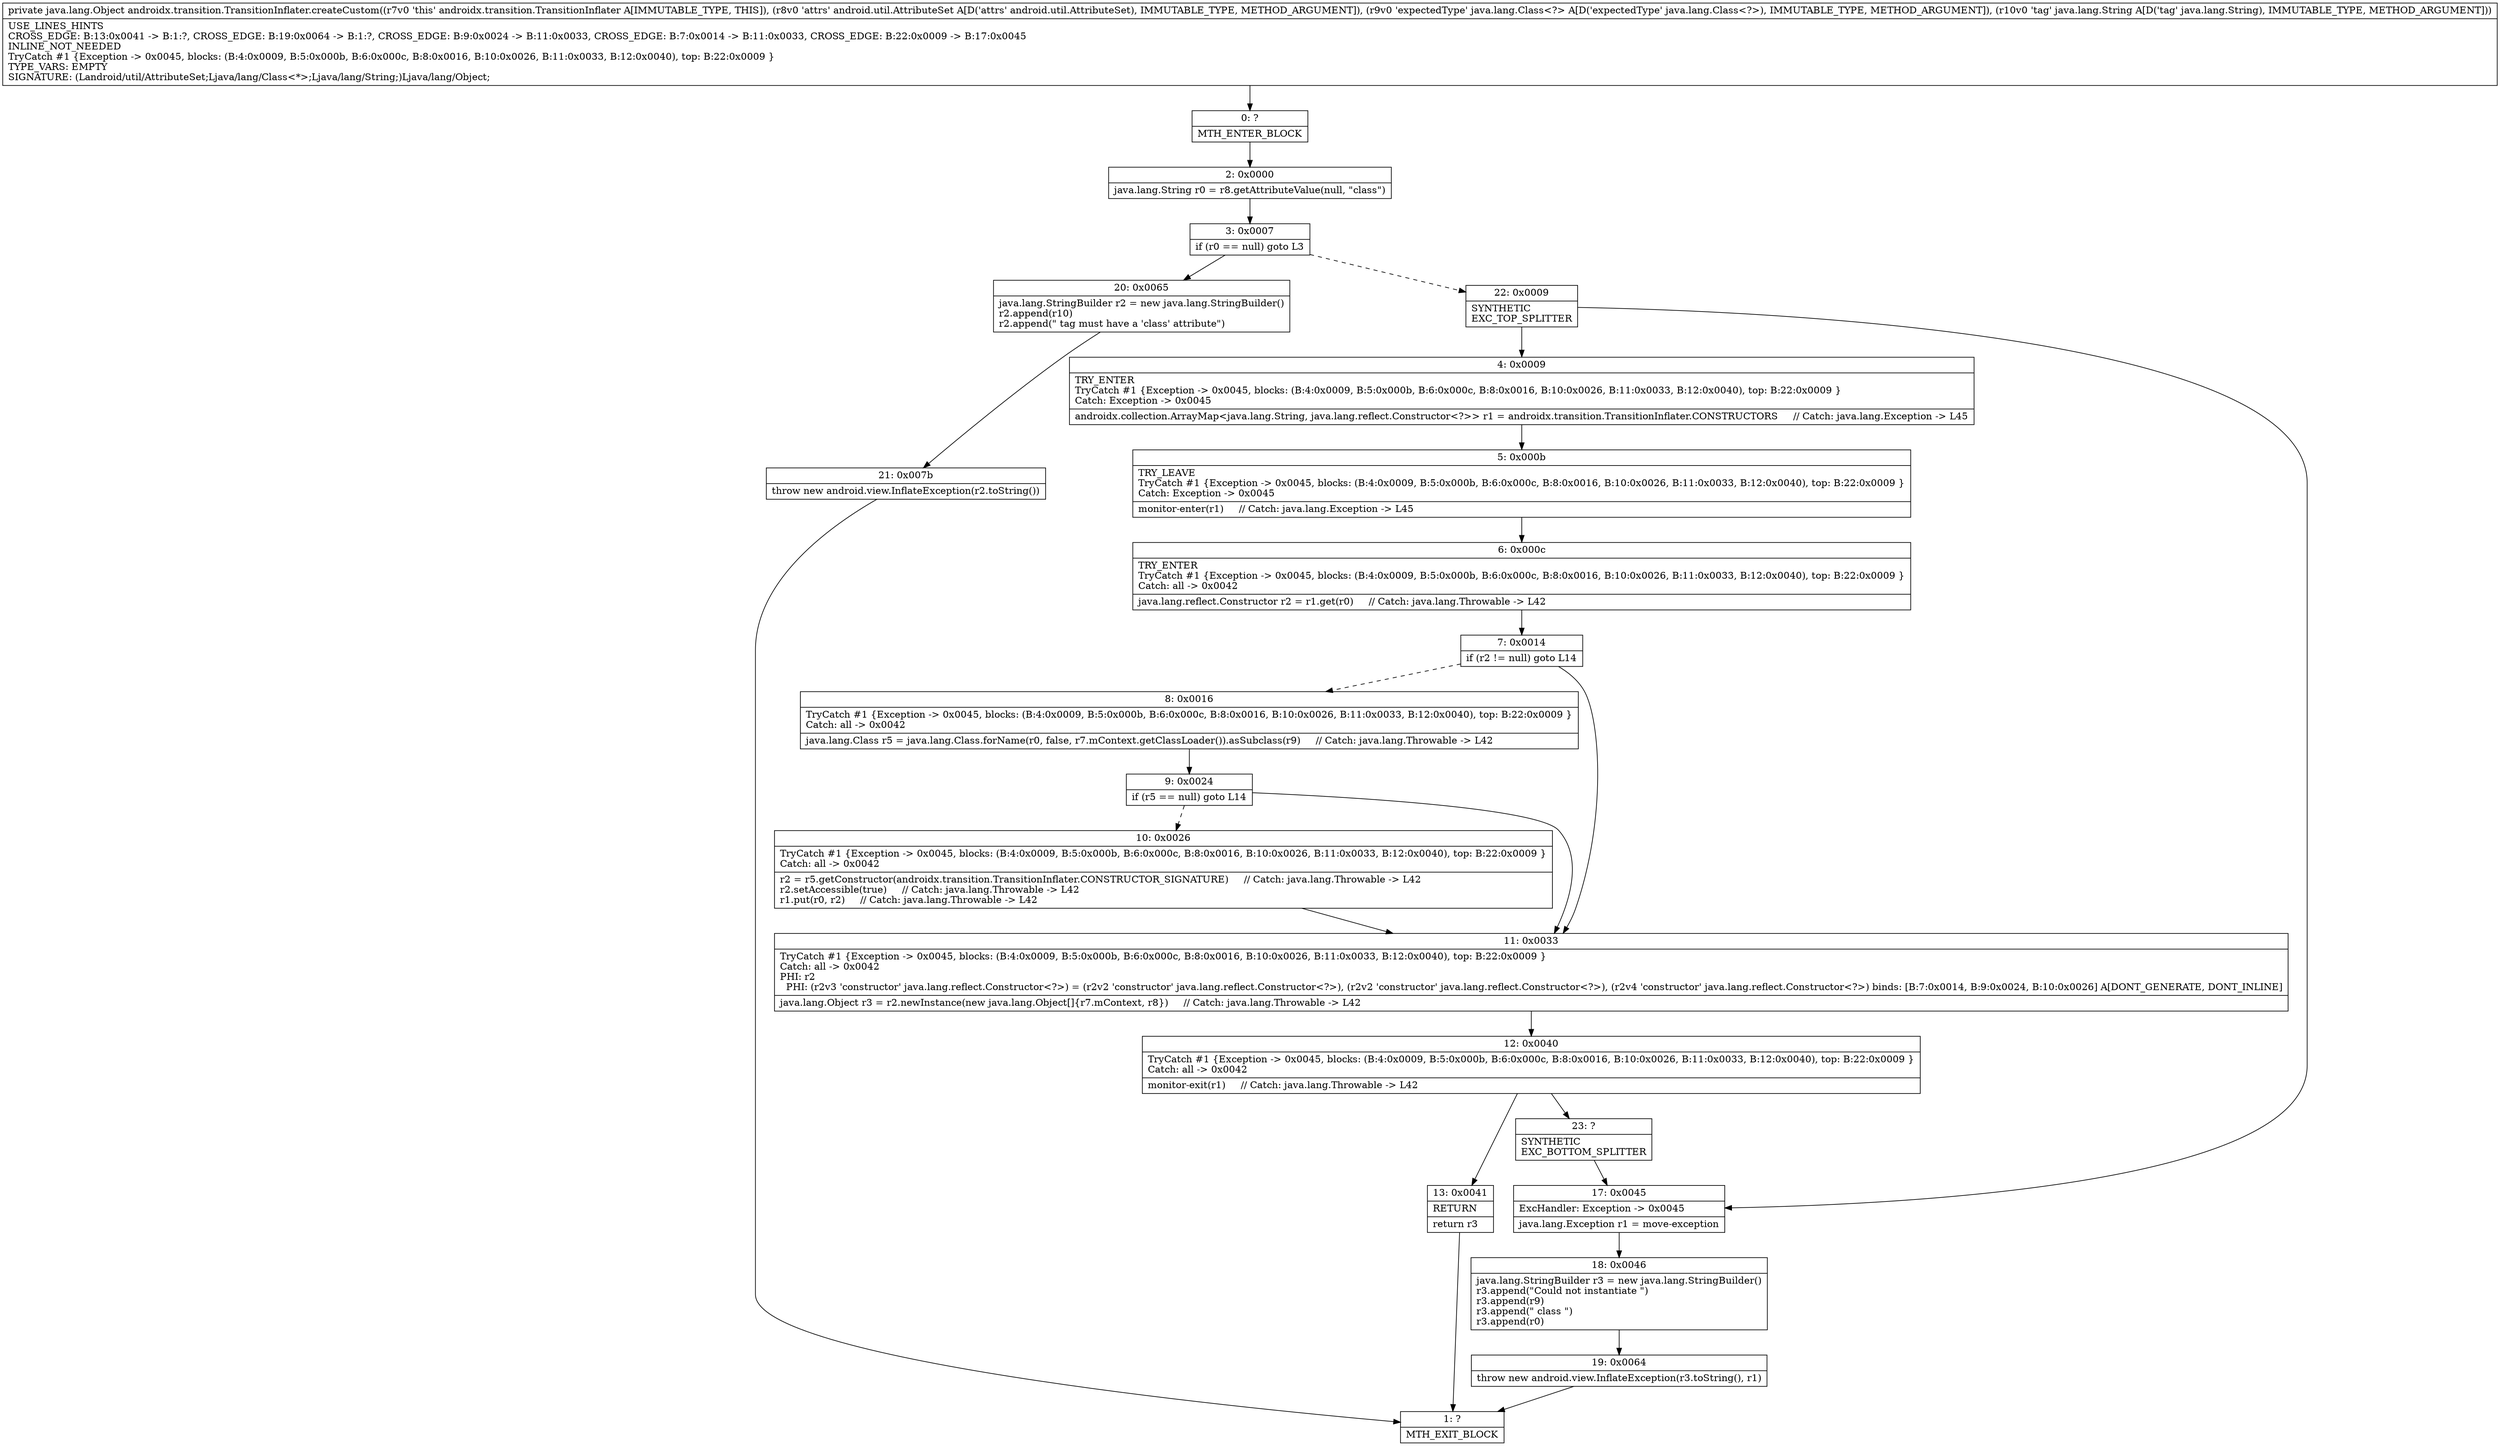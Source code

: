 digraph "CFG forandroidx.transition.TransitionInflater.createCustom(Landroid\/util\/AttributeSet;Ljava\/lang\/Class;Ljava\/lang\/String;)Ljava\/lang\/Object;" {
Node_0 [shape=record,label="{0\:\ ?|MTH_ENTER_BLOCK\l}"];
Node_2 [shape=record,label="{2\:\ 0x0000|java.lang.String r0 = r8.getAttributeValue(null, \"class\")\l}"];
Node_3 [shape=record,label="{3\:\ 0x0007|if (r0 == null) goto L3\l}"];
Node_20 [shape=record,label="{20\:\ 0x0065|java.lang.StringBuilder r2 = new java.lang.StringBuilder()\lr2.append(r10)\lr2.append(\" tag must have a 'class' attribute\")\l}"];
Node_21 [shape=record,label="{21\:\ 0x007b|throw new android.view.InflateException(r2.toString())\l}"];
Node_1 [shape=record,label="{1\:\ ?|MTH_EXIT_BLOCK\l}"];
Node_22 [shape=record,label="{22\:\ 0x0009|SYNTHETIC\lEXC_TOP_SPLITTER\l}"];
Node_4 [shape=record,label="{4\:\ 0x0009|TRY_ENTER\lTryCatch #1 \{Exception \-\> 0x0045, blocks: (B:4:0x0009, B:5:0x000b, B:6:0x000c, B:8:0x0016, B:10:0x0026, B:11:0x0033, B:12:0x0040), top: B:22:0x0009 \}\lCatch: Exception \-\> 0x0045\l|androidx.collection.ArrayMap\<java.lang.String, java.lang.reflect.Constructor\<?\>\> r1 = androidx.transition.TransitionInflater.CONSTRUCTORS     \/\/ Catch: java.lang.Exception \-\> L45\l}"];
Node_5 [shape=record,label="{5\:\ 0x000b|TRY_LEAVE\lTryCatch #1 \{Exception \-\> 0x0045, blocks: (B:4:0x0009, B:5:0x000b, B:6:0x000c, B:8:0x0016, B:10:0x0026, B:11:0x0033, B:12:0x0040), top: B:22:0x0009 \}\lCatch: Exception \-\> 0x0045\l|monitor\-enter(r1)     \/\/ Catch: java.lang.Exception \-\> L45\l}"];
Node_6 [shape=record,label="{6\:\ 0x000c|TRY_ENTER\lTryCatch #1 \{Exception \-\> 0x0045, blocks: (B:4:0x0009, B:5:0x000b, B:6:0x000c, B:8:0x0016, B:10:0x0026, B:11:0x0033, B:12:0x0040), top: B:22:0x0009 \}\lCatch: all \-\> 0x0042\l|java.lang.reflect.Constructor r2 = r1.get(r0)     \/\/ Catch: java.lang.Throwable \-\> L42\l}"];
Node_7 [shape=record,label="{7\:\ 0x0014|if (r2 != null) goto L14\l}"];
Node_8 [shape=record,label="{8\:\ 0x0016|TryCatch #1 \{Exception \-\> 0x0045, blocks: (B:4:0x0009, B:5:0x000b, B:6:0x000c, B:8:0x0016, B:10:0x0026, B:11:0x0033, B:12:0x0040), top: B:22:0x0009 \}\lCatch: all \-\> 0x0042\l|java.lang.Class r5 = java.lang.Class.forName(r0, false, r7.mContext.getClassLoader()).asSubclass(r9)     \/\/ Catch: java.lang.Throwable \-\> L42\l}"];
Node_9 [shape=record,label="{9\:\ 0x0024|if (r5 == null) goto L14\l}"];
Node_10 [shape=record,label="{10\:\ 0x0026|TryCatch #1 \{Exception \-\> 0x0045, blocks: (B:4:0x0009, B:5:0x000b, B:6:0x000c, B:8:0x0016, B:10:0x0026, B:11:0x0033, B:12:0x0040), top: B:22:0x0009 \}\lCatch: all \-\> 0x0042\l|r2 = r5.getConstructor(androidx.transition.TransitionInflater.CONSTRUCTOR_SIGNATURE)     \/\/ Catch: java.lang.Throwable \-\> L42\lr2.setAccessible(true)     \/\/ Catch: java.lang.Throwable \-\> L42\lr1.put(r0, r2)     \/\/ Catch: java.lang.Throwable \-\> L42\l}"];
Node_11 [shape=record,label="{11\:\ 0x0033|TryCatch #1 \{Exception \-\> 0x0045, blocks: (B:4:0x0009, B:5:0x000b, B:6:0x000c, B:8:0x0016, B:10:0x0026, B:11:0x0033, B:12:0x0040), top: B:22:0x0009 \}\lCatch: all \-\> 0x0042\lPHI: r2 \l  PHI: (r2v3 'constructor' java.lang.reflect.Constructor\<?\>) = (r2v2 'constructor' java.lang.reflect.Constructor\<?\>), (r2v2 'constructor' java.lang.reflect.Constructor\<?\>), (r2v4 'constructor' java.lang.reflect.Constructor\<?\>) binds: [B:7:0x0014, B:9:0x0024, B:10:0x0026] A[DONT_GENERATE, DONT_INLINE]\l|java.lang.Object r3 = r2.newInstance(new java.lang.Object[]\{r7.mContext, r8\})     \/\/ Catch: java.lang.Throwable \-\> L42\l}"];
Node_12 [shape=record,label="{12\:\ 0x0040|TryCatch #1 \{Exception \-\> 0x0045, blocks: (B:4:0x0009, B:5:0x000b, B:6:0x000c, B:8:0x0016, B:10:0x0026, B:11:0x0033, B:12:0x0040), top: B:22:0x0009 \}\lCatch: all \-\> 0x0042\l|monitor\-exit(r1)     \/\/ Catch: java.lang.Throwable \-\> L42\l}"];
Node_13 [shape=record,label="{13\:\ 0x0041|RETURN\l|return r3\l}"];
Node_23 [shape=record,label="{23\:\ ?|SYNTHETIC\lEXC_BOTTOM_SPLITTER\l}"];
Node_17 [shape=record,label="{17\:\ 0x0045|ExcHandler: Exception \-\> 0x0045\l|java.lang.Exception r1 = move\-exception\l}"];
Node_18 [shape=record,label="{18\:\ 0x0046|java.lang.StringBuilder r3 = new java.lang.StringBuilder()\lr3.append(\"Could not instantiate \")\lr3.append(r9)\lr3.append(\" class \")\lr3.append(r0)\l}"];
Node_19 [shape=record,label="{19\:\ 0x0064|throw new android.view.InflateException(r3.toString(), r1)\l}"];
MethodNode[shape=record,label="{private java.lang.Object androidx.transition.TransitionInflater.createCustom((r7v0 'this' androidx.transition.TransitionInflater A[IMMUTABLE_TYPE, THIS]), (r8v0 'attrs' android.util.AttributeSet A[D('attrs' android.util.AttributeSet), IMMUTABLE_TYPE, METHOD_ARGUMENT]), (r9v0 'expectedType' java.lang.Class\<?\> A[D('expectedType' java.lang.Class\<?\>), IMMUTABLE_TYPE, METHOD_ARGUMENT]), (r10v0 'tag' java.lang.String A[D('tag' java.lang.String), IMMUTABLE_TYPE, METHOD_ARGUMENT]))  | USE_LINES_HINTS\lCROSS_EDGE: B:13:0x0041 \-\> B:1:?, CROSS_EDGE: B:19:0x0064 \-\> B:1:?, CROSS_EDGE: B:9:0x0024 \-\> B:11:0x0033, CROSS_EDGE: B:7:0x0014 \-\> B:11:0x0033, CROSS_EDGE: B:22:0x0009 \-\> B:17:0x0045\lINLINE_NOT_NEEDED\lTryCatch #1 \{Exception \-\> 0x0045, blocks: (B:4:0x0009, B:5:0x000b, B:6:0x000c, B:8:0x0016, B:10:0x0026, B:11:0x0033, B:12:0x0040), top: B:22:0x0009 \}\lTYPE_VARS: EMPTY\lSIGNATURE: (Landroid\/util\/AttributeSet;Ljava\/lang\/Class\<*\>;Ljava\/lang\/String;)Ljava\/lang\/Object;\l}"];
MethodNode -> Node_0;Node_0 -> Node_2;
Node_2 -> Node_3;
Node_3 -> Node_20;
Node_3 -> Node_22[style=dashed];
Node_20 -> Node_21;
Node_21 -> Node_1;
Node_22 -> Node_4;
Node_22 -> Node_17;
Node_4 -> Node_5;
Node_5 -> Node_6;
Node_6 -> Node_7;
Node_7 -> Node_8[style=dashed];
Node_7 -> Node_11;
Node_8 -> Node_9;
Node_9 -> Node_10[style=dashed];
Node_9 -> Node_11;
Node_10 -> Node_11;
Node_11 -> Node_12;
Node_12 -> Node_13;
Node_12 -> Node_23;
Node_13 -> Node_1;
Node_23 -> Node_17;
Node_17 -> Node_18;
Node_18 -> Node_19;
Node_19 -> Node_1;
}

